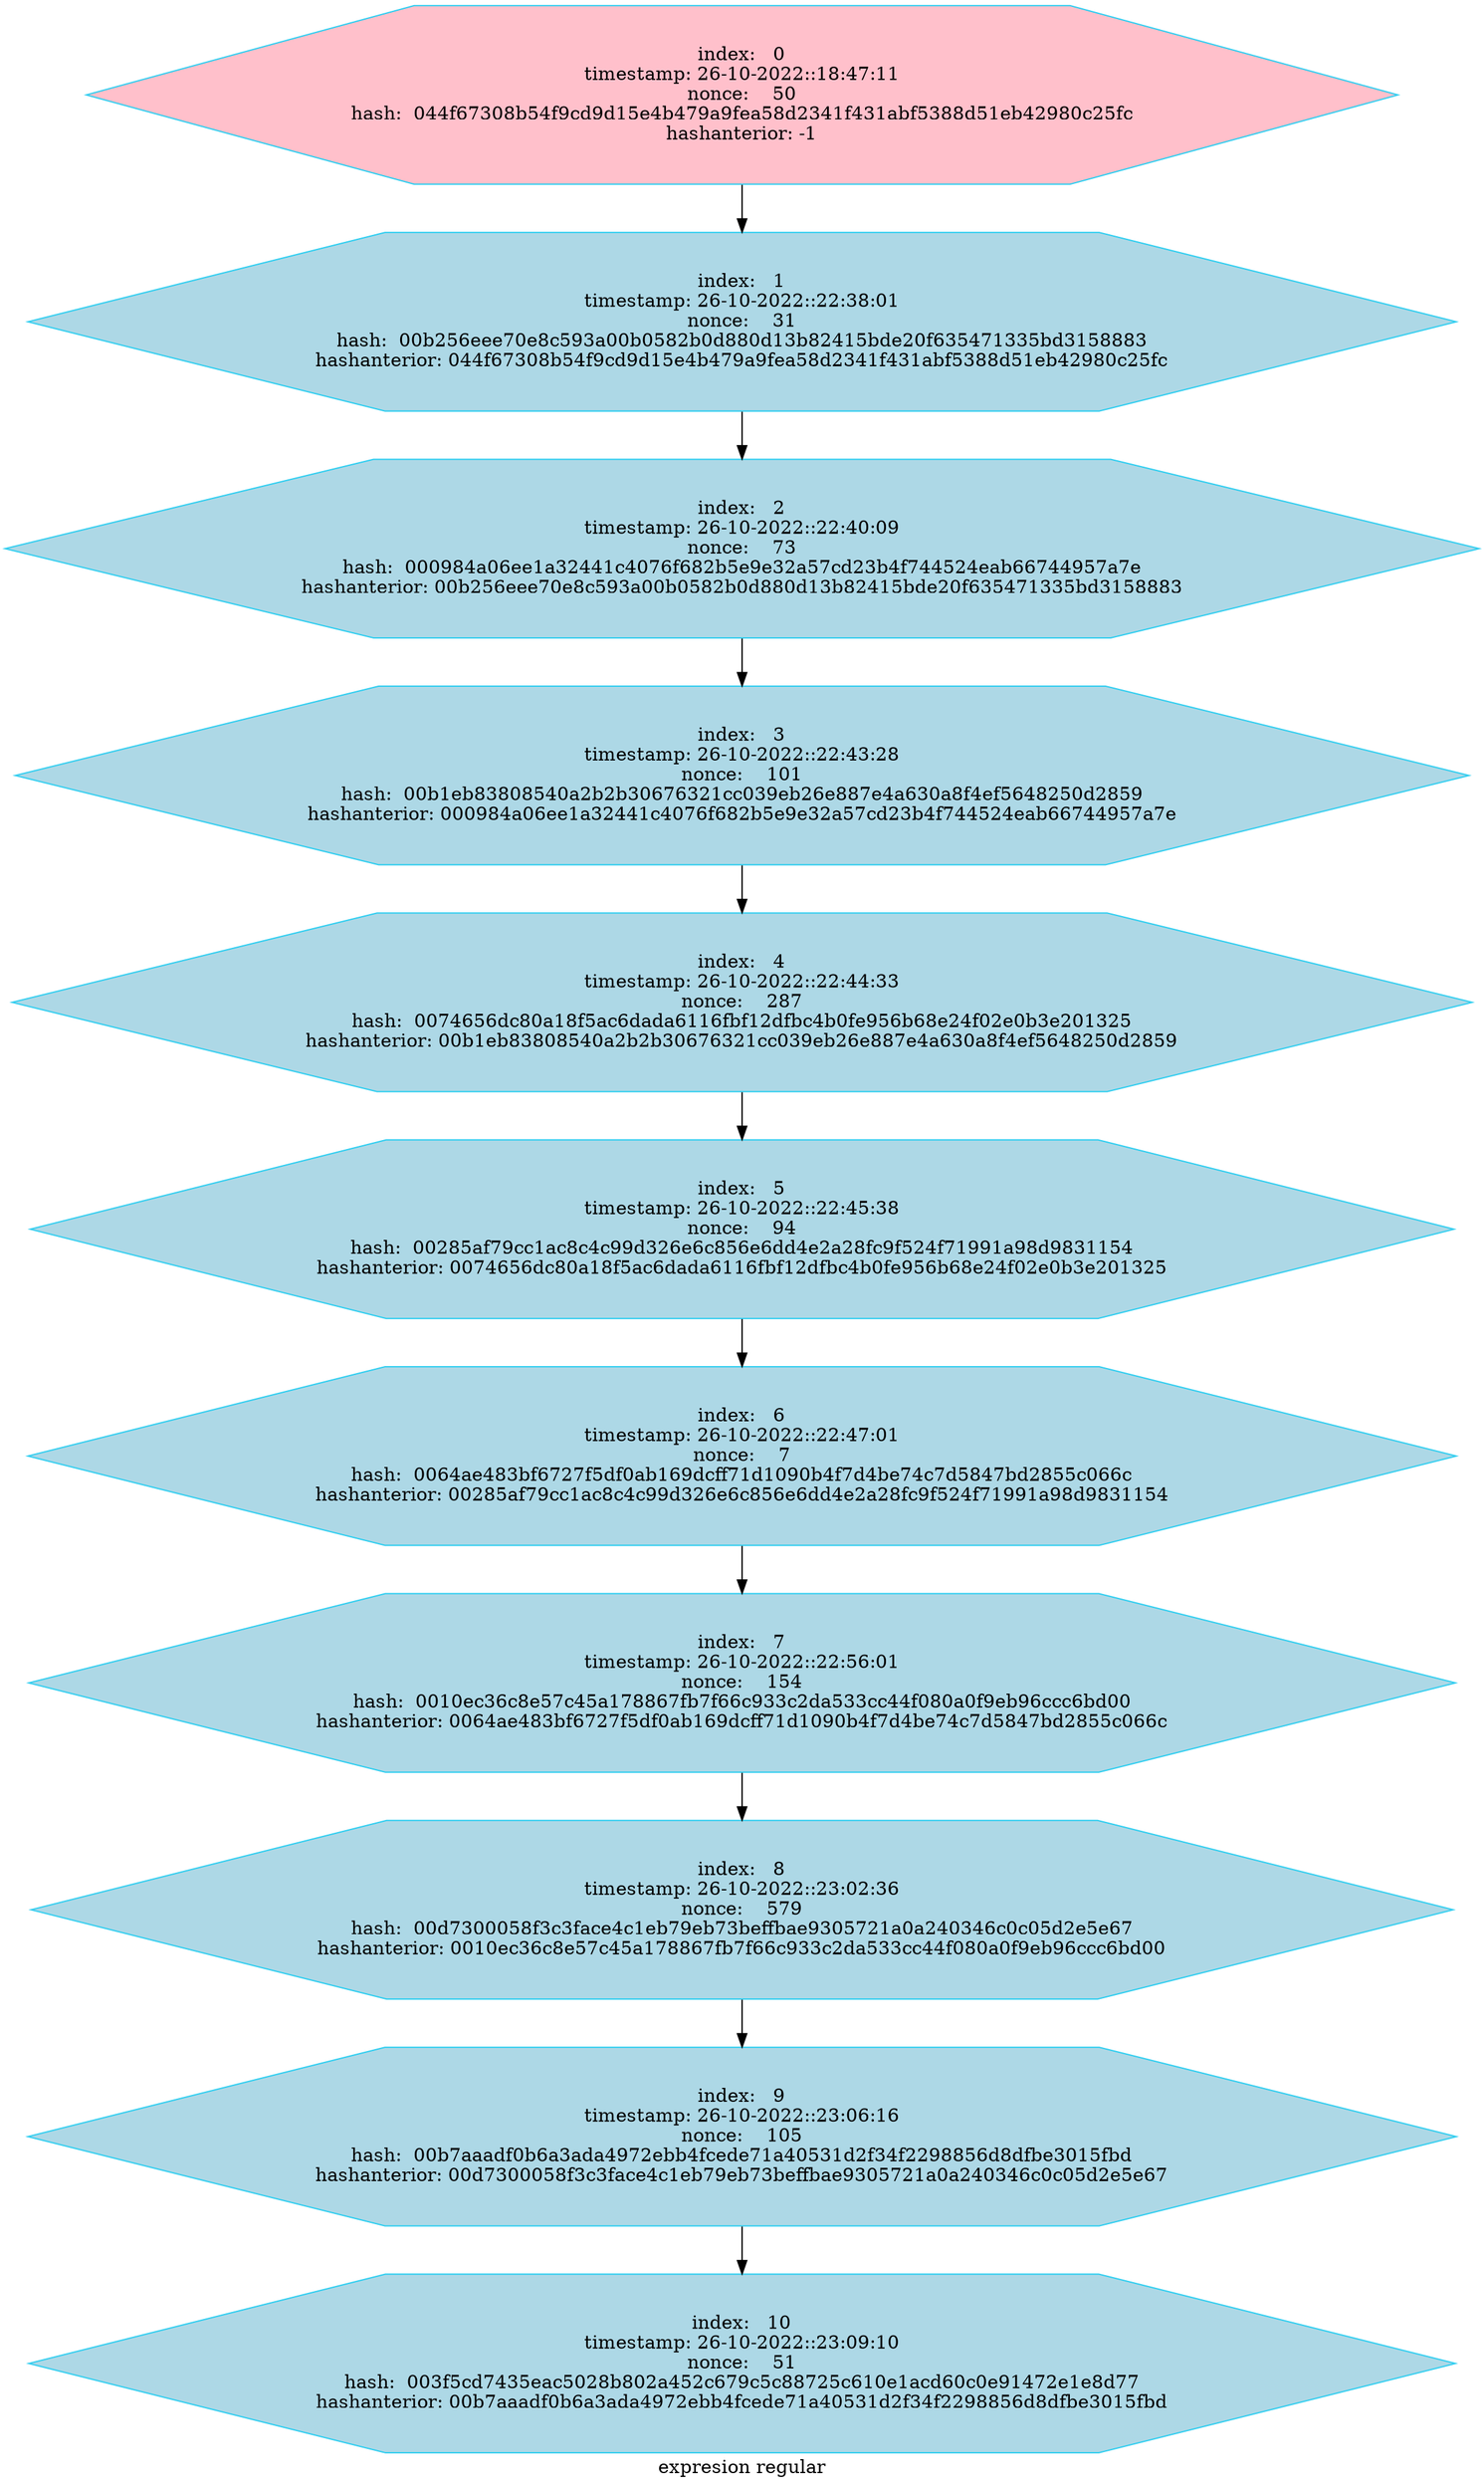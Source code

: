 digraph G
{label="expresion regular"
        node[shape = hexagon]
        node[style = filled]
        node[fillcolor = "#EEEEE"]
        node[color = "#EEEEE"]
        node[color = "#31CEF0"]

"index:   0
timestamp: 26-10-2022::18:47:11
nonce:    50
hash:  044f67308b54f9cd9d15e4b479a9fea58d2341f431abf5388d51eb42980c25fc
hashanterior: -1"->"index:   1
timestamp: 26-10-2022::22:38:01
nonce:    31
hash:  00b256eee70e8c593a00b0582b0d880d13b82415bde20f635471335bd3158883
hashanterior: 044f67308b54f9cd9d15e4b479a9fea58d2341f431abf5388d51eb42980c25fc"
"index:   1
timestamp: 26-10-2022::22:38:01
nonce:    31
hash:  00b256eee70e8c593a00b0582b0d880d13b82415bde20f635471335bd3158883
hashanterior: 044f67308b54f9cd9d15e4b479a9fea58d2341f431abf5388d51eb42980c25fc"->"index:   2
timestamp: 26-10-2022::22:40:09
nonce:    73
hash:  000984a06ee1a32441c4076f682b5e9e32a57cd23b4f744524eab66744957a7e
hashanterior: 00b256eee70e8c593a00b0582b0d880d13b82415bde20f635471335bd3158883"
"index:   2
timestamp: 26-10-2022::22:40:09
nonce:    73
hash:  000984a06ee1a32441c4076f682b5e9e32a57cd23b4f744524eab66744957a7e
hashanterior: 00b256eee70e8c593a00b0582b0d880d13b82415bde20f635471335bd3158883"->"index:   3
timestamp: 26-10-2022::22:43:28
nonce:    101
hash:  00b1eb83808540a2b2b30676321cc039eb26e887e4a630a8f4ef5648250d2859
hashanterior: 000984a06ee1a32441c4076f682b5e9e32a57cd23b4f744524eab66744957a7e"
"index:   3
timestamp: 26-10-2022::22:43:28
nonce:    101
hash:  00b1eb83808540a2b2b30676321cc039eb26e887e4a630a8f4ef5648250d2859
hashanterior: 000984a06ee1a32441c4076f682b5e9e32a57cd23b4f744524eab66744957a7e"->"index:   4
timestamp: 26-10-2022::22:44:33
nonce:    287
hash:  0074656dc80a18f5ac6dada6116fbf12dfbc4b0fe956b68e24f02e0b3e201325
hashanterior: 00b1eb83808540a2b2b30676321cc039eb26e887e4a630a8f4ef5648250d2859"
"index:   4
timestamp: 26-10-2022::22:44:33
nonce:    287
hash:  0074656dc80a18f5ac6dada6116fbf12dfbc4b0fe956b68e24f02e0b3e201325
hashanterior: 00b1eb83808540a2b2b30676321cc039eb26e887e4a630a8f4ef5648250d2859"->"index:   5
timestamp: 26-10-2022::22:45:38
nonce:    94
hash:  00285af79cc1ac8c4c99d326e6c856e6dd4e2a28fc9f524f71991a98d9831154
hashanterior: 0074656dc80a18f5ac6dada6116fbf12dfbc4b0fe956b68e24f02e0b3e201325"
"index:   5
timestamp: 26-10-2022::22:45:38
nonce:    94
hash:  00285af79cc1ac8c4c99d326e6c856e6dd4e2a28fc9f524f71991a98d9831154
hashanterior: 0074656dc80a18f5ac6dada6116fbf12dfbc4b0fe956b68e24f02e0b3e201325"->"index:   6
timestamp: 26-10-2022::22:47:01
nonce:    7
hash:  0064ae483bf6727f5df0ab169dcff71d1090b4f7d4be74c7d5847bd2855c066c
hashanterior: 00285af79cc1ac8c4c99d326e6c856e6dd4e2a28fc9f524f71991a98d9831154"
"index:   6
timestamp: 26-10-2022::22:47:01
nonce:    7
hash:  0064ae483bf6727f5df0ab169dcff71d1090b4f7d4be74c7d5847bd2855c066c
hashanterior: 00285af79cc1ac8c4c99d326e6c856e6dd4e2a28fc9f524f71991a98d9831154"->"index:   7
timestamp: 26-10-2022::22:56:01
nonce:    154
hash:  0010ec36c8e57c45a178867fb7f66c933c2da533cc44f080a0f9eb96ccc6bd00
hashanterior: 0064ae483bf6727f5df0ab169dcff71d1090b4f7d4be74c7d5847bd2855c066c"
"index:   7
timestamp: 26-10-2022::22:56:01
nonce:    154
hash:  0010ec36c8e57c45a178867fb7f66c933c2da533cc44f080a0f9eb96ccc6bd00
hashanterior: 0064ae483bf6727f5df0ab169dcff71d1090b4f7d4be74c7d5847bd2855c066c"->"index:   8
timestamp: 26-10-2022::23:02:36
nonce:    579
hash:  00d7300058f3c3face4c1eb79eb73beffbae9305721a0a240346c0c05d2e5e67
hashanterior: 0010ec36c8e57c45a178867fb7f66c933c2da533cc44f080a0f9eb96ccc6bd00"
"index:   8
timestamp: 26-10-2022::23:02:36
nonce:    579
hash:  00d7300058f3c3face4c1eb79eb73beffbae9305721a0a240346c0c05d2e5e67
hashanterior: 0010ec36c8e57c45a178867fb7f66c933c2da533cc44f080a0f9eb96ccc6bd00"->"index:   9
timestamp: 26-10-2022::23:06:16
nonce:    105
hash:  00b7aaadf0b6a3ada4972ebb4fcede71a40531d2f34f2298856d8dfbe3015fbd
hashanterior: 00d7300058f3c3face4c1eb79eb73beffbae9305721a0a240346c0c05d2e5e67"
"index:   9
timestamp: 26-10-2022::23:06:16
nonce:    105
hash:  00b7aaadf0b6a3ada4972ebb4fcede71a40531d2f34f2298856d8dfbe3015fbd
hashanterior: 00d7300058f3c3face4c1eb79eb73beffbae9305721a0a240346c0c05d2e5e67"->"index:   10
timestamp: 26-10-2022::23:09:10
nonce:    51
hash:  003f5cd7435eac5028b802a452c679c5c88725c610e1acd60c0e91472e1e8d77
hashanterior: 00b7aaadf0b6a3ada4972ebb4fcede71a40531d2f34f2298856d8dfbe3015fbd"
"index:   0
timestamp: 26-10-2022::18:47:11
nonce:    50
hash:  044f67308b54f9cd9d15e4b479a9fea58d2341f431abf5388d51eb42980c25fc
hashanterior: -1"[fillcolor="pink"]
"index:   1
timestamp: 26-10-2022::22:38:01
nonce:    31
hash:  00b256eee70e8c593a00b0582b0d880d13b82415bde20f635471335bd3158883
hashanterior: 044f67308b54f9cd9d15e4b479a9fea58d2341f431abf5388d51eb42980c25fc"[fillcolor="lightblue"]
"index:   2
timestamp: 26-10-2022::22:40:09
nonce:    73
hash:  000984a06ee1a32441c4076f682b5e9e32a57cd23b4f744524eab66744957a7e
hashanterior: 00b256eee70e8c593a00b0582b0d880d13b82415bde20f635471335bd3158883"[fillcolor="lightblue"]
"index:   3
timestamp: 26-10-2022::22:43:28
nonce:    101
hash:  00b1eb83808540a2b2b30676321cc039eb26e887e4a630a8f4ef5648250d2859
hashanterior: 000984a06ee1a32441c4076f682b5e9e32a57cd23b4f744524eab66744957a7e"[fillcolor="lightblue"]
"index:   4
timestamp: 26-10-2022::22:44:33
nonce:    287
hash:  0074656dc80a18f5ac6dada6116fbf12dfbc4b0fe956b68e24f02e0b3e201325
hashanterior: 00b1eb83808540a2b2b30676321cc039eb26e887e4a630a8f4ef5648250d2859"[fillcolor="lightblue"]
"index:   5
timestamp: 26-10-2022::22:45:38
nonce:    94
hash:  00285af79cc1ac8c4c99d326e6c856e6dd4e2a28fc9f524f71991a98d9831154
hashanterior: 0074656dc80a18f5ac6dada6116fbf12dfbc4b0fe956b68e24f02e0b3e201325"[fillcolor="lightblue"]
"index:   6
timestamp: 26-10-2022::22:47:01
nonce:    7
hash:  0064ae483bf6727f5df0ab169dcff71d1090b4f7d4be74c7d5847bd2855c066c
hashanterior: 00285af79cc1ac8c4c99d326e6c856e6dd4e2a28fc9f524f71991a98d9831154"[fillcolor="lightblue"]
"index:   7
timestamp: 26-10-2022::22:56:01
nonce:    154
hash:  0010ec36c8e57c45a178867fb7f66c933c2da533cc44f080a0f9eb96ccc6bd00
hashanterior: 0064ae483bf6727f5df0ab169dcff71d1090b4f7d4be74c7d5847bd2855c066c"[fillcolor="lightblue"]
"index:   8
timestamp: 26-10-2022::23:02:36
nonce:    579
hash:  00d7300058f3c3face4c1eb79eb73beffbae9305721a0a240346c0c05d2e5e67
hashanterior: 0010ec36c8e57c45a178867fb7f66c933c2da533cc44f080a0f9eb96ccc6bd00"[fillcolor="lightblue"]
"index:   9
timestamp: 26-10-2022::23:06:16
nonce:    105
hash:  00b7aaadf0b6a3ada4972ebb4fcede71a40531d2f34f2298856d8dfbe3015fbd
hashanterior: 00d7300058f3c3face4c1eb79eb73beffbae9305721a0a240346c0c05d2e5e67"[fillcolor="lightblue"]
"index:   10
timestamp: 26-10-2022::23:09:10
nonce:    51
hash:  003f5cd7435eac5028b802a452c679c5c88725c610e1acd60c0e91472e1e8d77
hashanterior: 00b7aaadf0b6a3ada4972ebb4fcede71a40531d2f34f2298856d8dfbe3015fbd"[fillcolor="lightblue"]
}